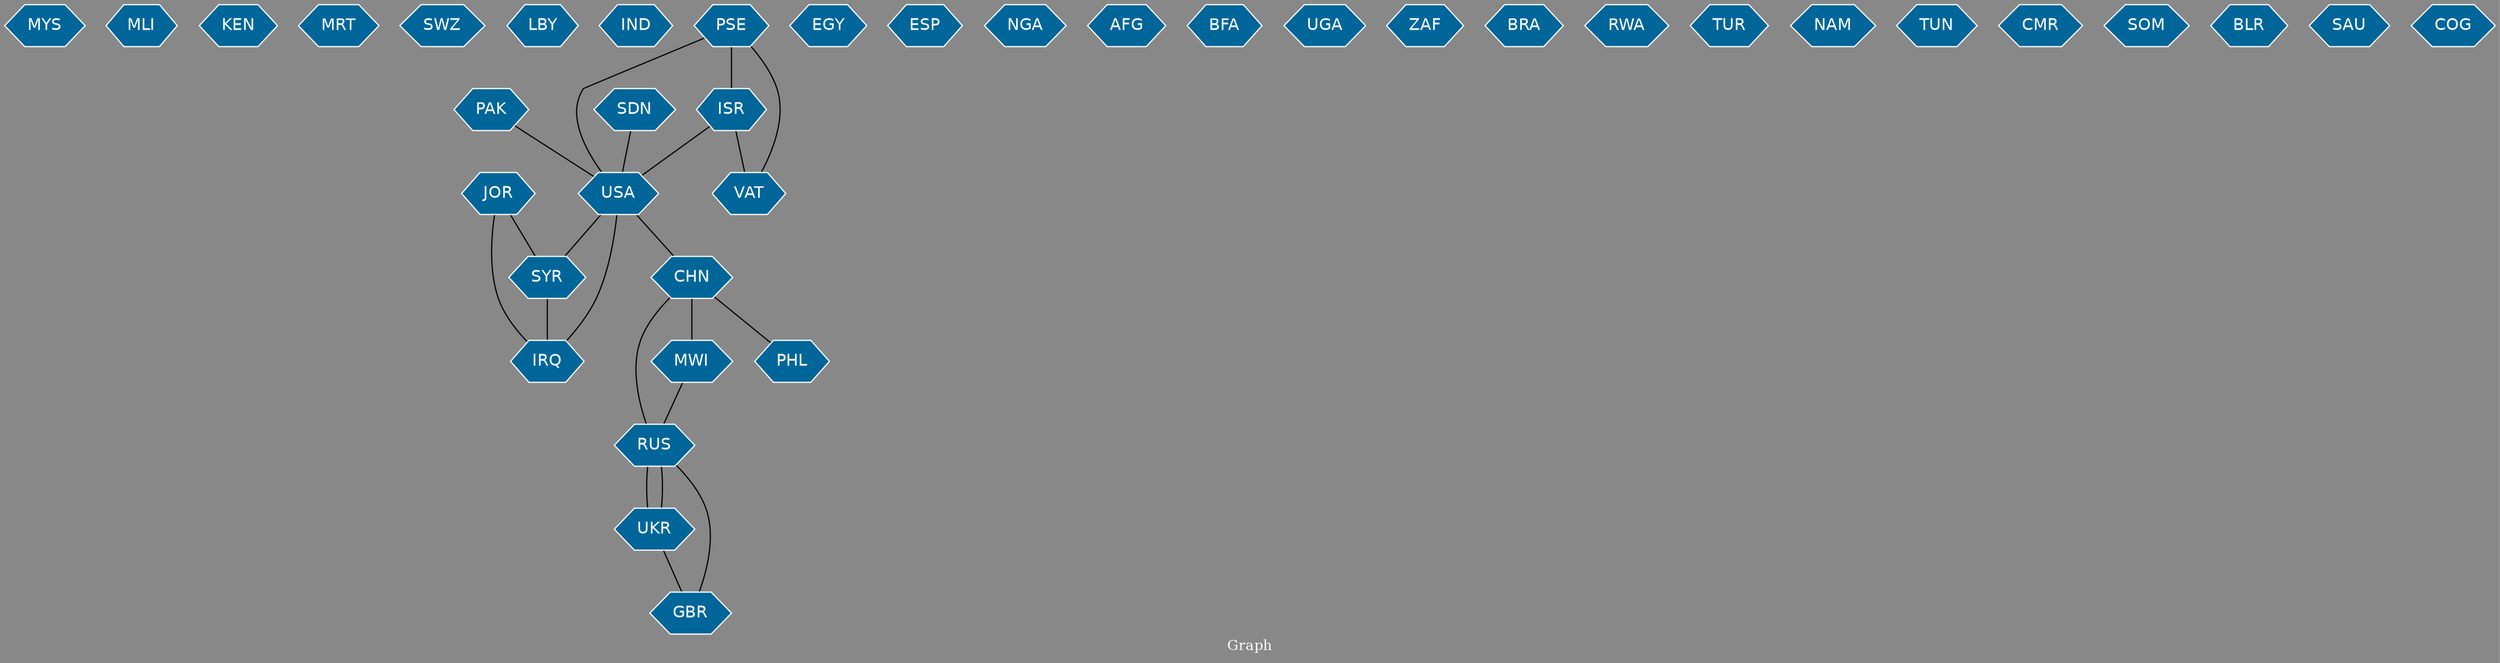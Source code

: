 // Countries together in item graph
graph {
	graph [bgcolor="#888888" fontcolor=white fontsize=12 label="Graph" outputorder=edgesfirst overlap=prism]
	node [color=white fillcolor="#006699" fontcolor=white fontname=Helvetica shape=hexagon style=filled]
	edge [arrowhead=open color=black fontcolor=white fontname=Courier fontsize=12]
		MYS [label=MYS]
		MLI [label=MLI]
		KEN [label=KEN]
		MRT [label=MRT]
		SWZ [label=SWZ]
		LBY [label=LBY]
		IND [label=IND]
		IRQ [label=IRQ]
		USA [label=USA]
		SYR [label=SYR]
		EGY [label=EGY]
		ESP [label=ESP]
		NGA [label=NGA]
		RUS [label=RUS]
		UKR [label=UKR]
		GBR [label=GBR]
		AFG [label=AFG]
		MWI [label=MWI]
		BFA [label=BFA]
		PAK [label=PAK]
		UGA [label=UGA]
		ZAF [label=ZAF]
		PSE [label=PSE]
		ISR [label=ISR]
		CHN [label=CHN]
		JOR [label=JOR]
		BRA [label=BRA]
		RWA [label=RWA]
		PHL [label=PHL]
		TUR [label=TUR]
		SDN [label=SDN]
		NAM [label=NAM]
		VAT [label=VAT]
		TUN [label=TUN]
		CMR [label=CMR]
		SOM [label=SOM]
		BLR [label=BLR]
		SAU [label=SAU]
		COG [label=COG]
			USA -- IRQ [weight=1]
			PSE -- VAT [weight=1]
			SYR -- IRQ [weight=1]
			JOR -- IRQ [weight=1]
			UKR -- RUS [weight=1]
			CHN -- RUS [weight=1]
			CHN -- PHL [weight=1]
			PAK -- USA [weight=1]
			RUS -- UKR [weight=2]
			PSE -- USA [weight=1]
			CHN -- MWI [weight=1]
			ISR -- VAT [weight=1]
			JOR -- SYR [weight=1]
			RUS -- GBR [weight=1]
			PSE -- ISR [weight=2]
			USA -- SYR [weight=1]
			SDN -- USA [weight=1]
			ISR -- USA [weight=1]
			UKR -- GBR [weight=1]
			MWI -- RUS [weight=1]
			USA -- CHN [weight=1]
}